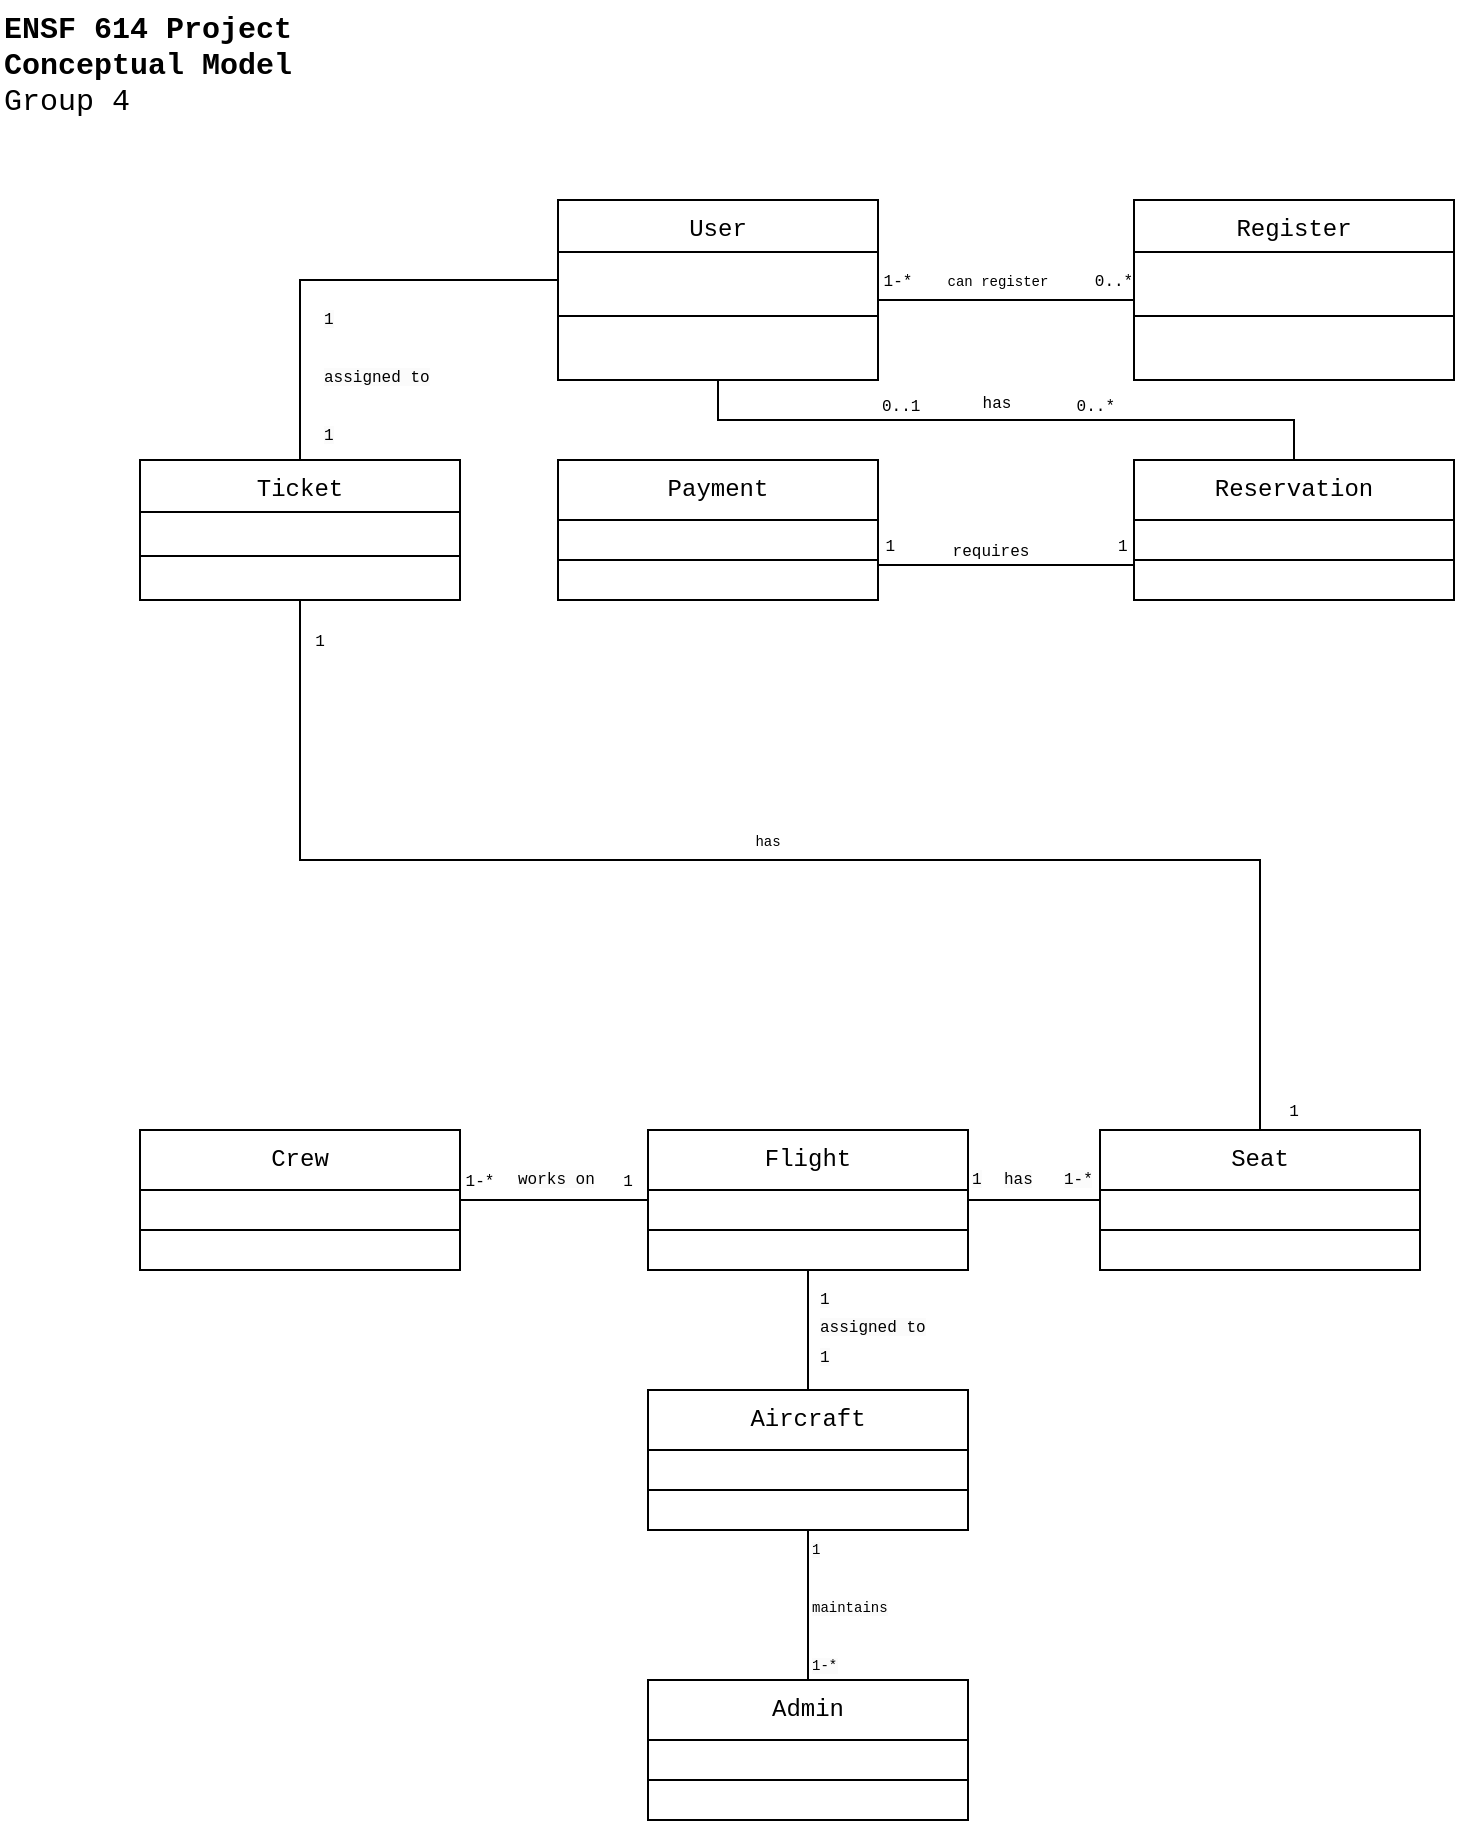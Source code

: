 <mxfile version="22.1.3" type="device">
  <diagram id="C5RBs43oDa-KdzZeNtuy" name="Page-1">
    <mxGraphModel dx="867" dy="505" grid="1" gridSize="10" guides="1" tooltips="1" connect="1" arrows="1" fold="1" page="1" pageScale="1" pageWidth="827" pageHeight="1169" math="0" shadow="0">
      <root>
        <mxCell id="WIyWlLk6GJQsqaUBKTNV-0" />
        <mxCell id="WIyWlLk6GJQsqaUBKTNV-1" parent="WIyWlLk6GJQsqaUBKTNV-0" />
        <mxCell id="zkfFHV4jXpPFQw0GAbJ--0" value="User" style="swimlane;fontStyle=0;align=center;verticalAlign=top;childLayout=stackLayout;horizontal=1;startSize=26;horizontalStack=0;resizeParent=1;resizeLast=0;collapsible=1;marginBottom=0;rounded=0;shadow=0;strokeWidth=1;fontFamily=Courier New;" parent="WIyWlLk6GJQsqaUBKTNV-1" vertex="1">
          <mxGeometry x="289" y="110" width="160" height="90" as="geometry">
            <mxRectangle x="230" y="140" width="160" height="26" as="alternateBounds" />
          </mxGeometry>
        </mxCell>
        <mxCell id="cbZATpeIqfi4D7oU9LFY-31" value="" style="endArrow=none;html=1;rounded=0;entryX=0.5;entryY=0;entryDx=0;entryDy=0;fontFamily=Courier New;" edge="1" parent="zkfFHV4jXpPFQw0GAbJ--0" target="zkfFHV4jXpPFQw0GAbJ--13">
          <mxGeometry width="50" height="50" relative="1" as="geometry">
            <mxPoint x="80" y="90" as="sourcePoint" />
            <mxPoint x="370" y="110" as="targetPoint" />
            <Array as="points">
              <mxPoint x="80" y="110" />
              <mxPoint x="368" y="110" />
            </Array>
          </mxGeometry>
        </mxCell>
        <mxCell id="zkfFHV4jXpPFQw0GAbJ--4" value="" style="line;html=1;strokeWidth=1;align=left;verticalAlign=middle;spacingTop=-1;spacingLeft=3;spacingRight=3;rotatable=0;labelPosition=right;points=[];portConstraint=eastwest;fontFamily=Courier New;" parent="zkfFHV4jXpPFQw0GAbJ--0" vertex="1">
          <mxGeometry y="26" width="160" height="64" as="geometry" />
        </mxCell>
        <mxCell id="zkfFHV4jXpPFQw0GAbJ--13" value="Reservation" style="swimlane;fontStyle=0;align=center;verticalAlign=top;childLayout=stackLayout;horizontal=1;startSize=30;horizontalStack=0;resizeParent=1;resizeLast=0;collapsible=1;marginBottom=0;rounded=0;shadow=0;strokeWidth=1;fontFamily=Courier New;" parent="WIyWlLk6GJQsqaUBKTNV-1" vertex="1">
          <mxGeometry x="577" y="240" width="160" height="70" as="geometry">
            <mxRectangle x="330" y="360" width="170" height="26" as="alternateBounds" />
          </mxGeometry>
        </mxCell>
        <mxCell id="zkfFHV4jXpPFQw0GAbJ--15" value="" style="line;html=1;strokeWidth=1;align=left;verticalAlign=middle;spacingTop=-1;spacingLeft=3;spacingRight=3;rotatable=0;labelPosition=right;points=[];portConstraint=eastwest;fontFamily=Courier New;" parent="zkfFHV4jXpPFQw0GAbJ--13" vertex="1">
          <mxGeometry y="30" width="160" height="40" as="geometry" />
        </mxCell>
        <mxCell id="zkfFHV4jXpPFQw0GAbJ--17" value="Register" style="swimlane;fontStyle=0;align=center;verticalAlign=top;childLayout=stackLayout;horizontal=1;startSize=26;horizontalStack=0;resizeParent=1;resizeLast=0;collapsible=1;marginBottom=0;rounded=0;shadow=0;strokeWidth=1;fontFamily=Courier New;" parent="WIyWlLk6GJQsqaUBKTNV-1" vertex="1">
          <mxGeometry x="577" y="110" width="160" height="90" as="geometry">
            <mxRectangle x="550" y="140" width="160" height="26" as="alternateBounds" />
          </mxGeometry>
        </mxCell>
        <mxCell id="zkfFHV4jXpPFQw0GAbJ--23" value="" style="line;html=1;strokeWidth=1;align=left;verticalAlign=middle;spacingTop=-1;spacingLeft=3;spacingRight=3;rotatable=0;labelPosition=right;points=[];portConstraint=eastwest;fontFamily=Courier New;" parent="zkfFHV4jXpPFQw0GAbJ--17" vertex="1">
          <mxGeometry y="26" width="160" height="64" as="geometry" />
        </mxCell>
        <mxCell id="cbZATpeIqfi4D7oU9LFY-0" value="&lt;font style=&quot;font-size: 15px;&quot;&gt;&lt;b&gt;ENSF 614 Project&lt;/b&gt;&lt;br&gt;&lt;b&gt;Conceptual Model&lt;/b&gt;&amp;nbsp;&lt;br&gt;Group 4&lt;/font&gt;" style="text;whiteSpace=wrap;html=1;fontFamily=Courier New;" vertex="1" parent="WIyWlLk6GJQsqaUBKTNV-1">
          <mxGeometry x="10" y="10" width="230" height="40" as="geometry" />
        </mxCell>
        <mxCell id="cbZATpeIqfi4D7oU9LFY-3" value="0..1" style="resizable=0;align=left;verticalAlign=bottom;labelBackgroundColor=none;fontSize=8;fontFamily=Courier New;" connectable="0" vertex="1" parent="WIyWlLk6GJQsqaUBKTNV-1">
          <mxGeometry x="449" y="220" as="geometry" />
        </mxCell>
        <mxCell id="cbZATpeIqfi4D7oU9LFY-5" value="0..*" style="resizable=0;align=right;verticalAlign=bottom;labelBackgroundColor=none;fontSize=8;fontFamily=Courier New;" connectable="0" vertex="1" parent="WIyWlLk6GJQsqaUBKTNV-1">
          <mxGeometry x="569.0" y="220" as="geometry" />
        </mxCell>
        <mxCell id="cbZATpeIqfi4D7oU9LFY-6" value="Payment" style="swimlane;fontStyle=0;align=center;verticalAlign=top;childLayout=stackLayout;horizontal=1;startSize=30;horizontalStack=0;resizeParent=1;resizeLast=0;collapsible=1;marginBottom=0;rounded=0;shadow=0;strokeWidth=1;fontFamily=Courier New;" vertex="1" parent="WIyWlLk6GJQsqaUBKTNV-1">
          <mxGeometry x="289" y="240" width="160" height="70" as="geometry">
            <mxRectangle x="330" y="360" width="170" height="26" as="alternateBounds" />
          </mxGeometry>
        </mxCell>
        <mxCell id="cbZATpeIqfi4D7oU9LFY-7" value="" style="line;html=1;strokeWidth=1;align=left;verticalAlign=middle;spacingTop=-1;spacingLeft=3;spacingRight=3;rotatable=0;labelPosition=right;points=[];portConstraint=eastwest;fontFamily=Courier New;" vertex="1" parent="cbZATpeIqfi4D7oU9LFY-6">
          <mxGeometry y="30" width="160" height="40" as="geometry" />
        </mxCell>
        <mxCell id="cbZATpeIqfi4D7oU9LFY-8" value="&lt;font style=&quot;font-size: 8px;&quot;&gt;has&lt;/font&gt;" style="text;html=1;resizable=0;points=[];;align=center;verticalAlign=middle;labelBackgroundColor=none;rounded=0;shadow=0;strokeWidth=1;fontSize=9;fontFamily=Courier New;" vertex="1" connectable="0" parent="WIyWlLk6GJQsqaUBKTNV-1">
          <mxGeometry x="509.003" y="210" as="geometry">
            <mxPoint x="-1" y="2" as="offset" />
          </mxGeometry>
        </mxCell>
        <mxCell id="cbZATpeIqfi4D7oU9LFY-10" value="Flight" style="swimlane;fontStyle=0;align=center;verticalAlign=top;childLayout=stackLayout;horizontal=1;startSize=30;horizontalStack=0;resizeParent=1;resizeLast=0;collapsible=1;marginBottom=0;rounded=0;shadow=0;strokeWidth=1;fontFamily=Courier New;" vertex="1" parent="WIyWlLk6GJQsqaUBKTNV-1">
          <mxGeometry x="334" y="575.05" width="160" height="70" as="geometry">
            <mxRectangle x="330" y="360" width="170" height="26" as="alternateBounds" />
          </mxGeometry>
        </mxCell>
        <mxCell id="cbZATpeIqfi4D7oU9LFY-11" value="" style="line;html=1;strokeWidth=1;align=left;verticalAlign=middle;spacingTop=-1;spacingLeft=3;spacingRight=3;rotatable=0;labelPosition=right;points=[];portConstraint=eastwest;fontFamily=Courier New;" vertex="1" parent="cbZATpeIqfi4D7oU9LFY-10">
          <mxGeometry y="30" width="160" height="40" as="geometry" />
        </mxCell>
        <mxCell id="cbZATpeIqfi4D7oU9LFY-12" value="Seat" style="swimlane;fontStyle=0;align=center;verticalAlign=top;childLayout=stackLayout;horizontal=1;startSize=30;horizontalStack=0;resizeParent=1;resizeLast=0;collapsible=1;marginBottom=0;rounded=0;shadow=0;strokeWidth=1;fontFamily=Courier New;" vertex="1" parent="WIyWlLk6GJQsqaUBKTNV-1">
          <mxGeometry x="560" y="575.05" width="160" height="70" as="geometry">
            <mxRectangle x="330" y="360" width="170" height="26" as="alternateBounds" />
          </mxGeometry>
        </mxCell>
        <mxCell id="cbZATpeIqfi4D7oU9LFY-13" value="" style="line;html=1;strokeWidth=1;align=left;verticalAlign=middle;spacingTop=-1;spacingLeft=3;spacingRight=3;rotatable=0;labelPosition=right;points=[];portConstraint=eastwest;" vertex="1" parent="cbZATpeIqfi4D7oU9LFY-12">
          <mxGeometry y="30" width="160" height="40" as="geometry" />
        </mxCell>
        <mxCell id="cbZATpeIqfi4D7oU9LFY-14" value="1" style="resizable=0;align=left;verticalAlign=bottom;labelBackgroundColor=none;fontSize=8;fontFamily=Courier New;" connectable="0" vertex="1" parent="WIyWlLk6GJQsqaUBKTNV-1">
          <mxGeometry x="567" y="290" as="geometry" />
        </mxCell>
        <mxCell id="cbZATpeIqfi4D7oU9LFY-15" value="1" style="resizable=0;align=right;verticalAlign=bottom;labelBackgroundColor=none;fontSize=8;fontFamily=Courier New;" connectable="0" vertex="1" parent="WIyWlLk6GJQsqaUBKTNV-1">
          <mxGeometry x="459.0" y="290" as="geometry" />
        </mxCell>
        <mxCell id="cbZATpeIqfi4D7oU9LFY-16" value="&lt;font style=&quot;font-size: 8px;&quot;&gt;requires&lt;/font&gt;" style="text;html=1;resizable=0;points=[];;align=center;verticalAlign=middle;labelBackgroundColor=none;rounded=0;shadow=0;strokeWidth=1;fontSize=9;fontFamily=Courier New;" vertex="1" connectable="0" parent="WIyWlLk6GJQsqaUBKTNV-1">
          <mxGeometry x="519.003" y="250" as="geometry">
            <mxPoint x="-14" y="36" as="offset" />
          </mxGeometry>
        </mxCell>
        <mxCell id="cbZATpeIqfi4D7oU9LFY-17" value="Admin" style="swimlane;fontStyle=0;align=center;verticalAlign=top;childLayout=stackLayout;horizontal=1;startSize=30;horizontalStack=0;resizeParent=1;resizeLast=0;collapsible=1;marginBottom=0;rounded=0;shadow=0;strokeWidth=1;fontFamily=Courier New;" vertex="1" parent="WIyWlLk6GJQsqaUBKTNV-1">
          <mxGeometry x="334" y="850" width="160" height="70" as="geometry">
            <mxRectangle x="330" y="360" width="170" height="26" as="alternateBounds" />
          </mxGeometry>
        </mxCell>
        <mxCell id="cbZATpeIqfi4D7oU9LFY-18" value="" style="line;html=1;strokeWidth=1;align=left;verticalAlign=middle;spacingTop=-1;spacingLeft=3;spacingRight=3;rotatable=0;labelPosition=right;points=[];portConstraint=eastwest;fontFamily=Courier New;" vertex="1" parent="cbZATpeIqfi4D7oU9LFY-17">
          <mxGeometry y="30" width="160" height="40" as="geometry" />
        </mxCell>
        <mxCell id="cbZATpeIqfi4D7oU9LFY-19" value="Aircraft" style="swimlane;fontStyle=0;align=center;verticalAlign=top;childLayout=stackLayout;horizontal=1;startSize=30;horizontalStack=0;resizeParent=1;resizeLast=0;collapsible=1;marginBottom=0;rounded=0;shadow=0;strokeWidth=1;fontFamily=Courier New;" vertex="1" parent="WIyWlLk6GJQsqaUBKTNV-1">
          <mxGeometry x="334" y="705.05" width="160" height="70" as="geometry">
            <mxRectangle x="330" y="360" width="170" height="26" as="alternateBounds" />
          </mxGeometry>
        </mxCell>
        <mxCell id="cbZATpeIqfi4D7oU9LFY-20" value="" style="line;html=1;strokeWidth=1;align=left;verticalAlign=middle;spacingTop=-1;spacingLeft=3;spacingRight=3;rotatable=0;labelPosition=right;points=[];portConstraint=eastwest;fontFamily=Courier New;" vertex="1" parent="cbZATpeIqfi4D7oU9LFY-19">
          <mxGeometry y="30" width="160" height="40" as="geometry" />
        </mxCell>
        <mxCell id="cbZATpeIqfi4D7oU9LFY-24" value="Crew" style="swimlane;fontStyle=0;align=center;verticalAlign=top;childLayout=stackLayout;horizontal=1;startSize=30;horizontalStack=0;resizeParent=1;resizeLast=0;collapsible=1;marginBottom=0;rounded=0;shadow=0;strokeWidth=1;fontFamily=Courier New;" vertex="1" parent="WIyWlLk6GJQsqaUBKTNV-1">
          <mxGeometry x="80" y="575.05" width="160" height="70" as="geometry">
            <mxRectangle x="330" y="360" width="170" height="26" as="alternateBounds" />
          </mxGeometry>
        </mxCell>
        <mxCell id="cbZATpeIqfi4D7oU9LFY-25" value="" style="line;html=1;strokeWidth=1;align=left;verticalAlign=middle;spacingTop=-1;spacingLeft=3;spacingRight=3;rotatable=0;labelPosition=right;points=[];portConstraint=eastwest;fontFamily=Courier New;" vertex="1" parent="cbZATpeIqfi4D7oU9LFY-24">
          <mxGeometry y="30" width="160" height="40" as="geometry" />
        </mxCell>
        <mxCell id="cbZATpeIqfi4D7oU9LFY-27" value="" style="endArrow=none;html=1;rounded=0;exitX=1;exitY=0.5;exitDx=0;exitDy=0;entryX=0;entryY=0.5;entryDx=0;entryDy=0;fontFamily=Courier New;" edge="1" parent="WIyWlLk6GJQsqaUBKTNV-1">
          <mxGeometry width="50" height="50" relative="1" as="geometry">
            <mxPoint x="449" y="160" as="sourcePoint" />
            <mxPoint x="577" y="160" as="targetPoint" />
          </mxGeometry>
        </mxCell>
        <mxCell id="cbZATpeIqfi4D7oU9LFY-28" value="&lt;font style=&quot;font-size: 7px;&quot;&gt;can register&lt;/font&gt;" style="text;html=1;strokeColor=none;fillColor=none;align=center;verticalAlign=middle;whiteSpace=wrap;rounded=0;fontFamily=Courier New;" vertex="1" parent="WIyWlLk6GJQsqaUBKTNV-1">
          <mxGeometry x="474" y="145" width="70" height="10" as="geometry" />
        </mxCell>
        <mxCell id="cbZATpeIqfi4D7oU9LFY-29" value="&lt;font style=&quot;font-size: 8px;&quot;&gt;1-*&lt;/font&gt;" style="text;html=1;strokeColor=none;fillColor=none;align=center;verticalAlign=middle;whiteSpace=wrap;rounded=0;fontFamily=Courier New;" vertex="1" parent="WIyWlLk6GJQsqaUBKTNV-1">
          <mxGeometry x="449" y="140" width="20" height="20" as="geometry" />
        </mxCell>
        <mxCell id="cbZATpeIqfi4D7oU9LFY-30" value="&lt;font style=&quot;font-size: 8px;&quot;&gt;0..*&lt;/font&gt;" style="text;html=1;strokeColor=none;fillColor=none;align=center;verticalAlign=middle;whiteSpace=wrap;rounded=0;fontFamily=Courier New;" vertex="1" parent="WIyWlLk6GJQsqaUBKTNV-1">
          <mxGeometry x="557" y="140" width="20" height="20" as="geometry" />
        </mxCell>
        <mxCell id="cbZATpeIqfi4D7oU9LFY-32" value="" style="endArrow=none;html=1;rounded=0;entryX=0;entryY=0.75;entryDx=0;entryDy=0;exitX=1;exitY=0.75;exitDx=0;exitDy=0;fontFamily=Courier New;" edge="1" parent="WIyWlLk6GJQsqaUBKTNV-1" source="cbZATpeIqfi4D7oU9LFY-6" target="zkfFHV4jXpPFQw0GAbJ--13">
          <mxGeometry width="50" height="50" relative="1" as="geometry">
            <mxPoint x="449" y="280" as="sourcePoint" />
            <mxPoint x="539" y="310" as="targetPoint" />
          </mxGeometry>
        </mxCell>
        <mxCell id="cbZATpeIqfi4D7oU9LFY-33" value="" style="endArrow=none;html=1;rounded=0;entryX=0;entryY=0.5;entryDx=0;entryDy=0;exitX=1;exitY=0.5;exitDx=0;exitDy=0;fontFamily=Courier New;" edge="1" parent="WIyWlLk6GJQsqaUBKTNV-1" source="cbZATpeIqfi4D7oU9LFY-24" target="cbZATpeIqfi4D7oU9LFY-10">
          <mxGeometry width="50" height="50" relative="1" as="geometry">
            <mxPoint x="200" y="615" as="sourcePoint" />
            <mxPoint x="340" y="615" as="targetPoint" />
          </mxGeometry>
        </mxCell>
        <mxCell id="cbZATpeIqfi4D7oU9LFY-35" value="&lt;span style=&quot;color: rgb(0, 0, 0); font-size: 8px; font-style: normal; font-variant-ligatures: normal; font-variant-caps: normal; font-weight: 400; letter-spacing: normal; orphans: 2; text-align: center; text-indent: 0px; text-transform: none; widows: 2; word-spacing: 0px; -webkit-text-stroke-width: 0px; background-color: rgb(251, 251, 251); text-decoration-thickness: initial; text-decoration-style: initial; text-decoration-color: initial; float: none; display: inline !important;&quot;&gt;works on&lt;/span&gt;" style="text;whiteSpace=wrap;html=1;fontFamily=Courier New;" vertex="1" parent="WIyWlLk6GJQsqaUBKTNV-1">
          <mxGeometry x="266.5" y="585" width="47.5" height="20" as="geometry" />
        </mxCell>
        <mxCell id="cbZATpeIqfi4D7oU9LFY-38" value="" style="endArrow=none;html=1;rounded=0;exitX=0.5;exitY=0;exitDx=0;exitDy=0;entryX=0.5;entryY=1;entryDx=0;entryDy=0;fontFamily=Courier New;" edge="1" parent="WIyWlLk6GJQsqaUBKTNV-1" source="cbZATpeIqfi4D7oU9LFY-19" target="cbZATpeIqfi4D7oU9LFY-10">
          <mxGeometry width="50" height="50" relative="1" as="geometry">
            <mxPoint x="370" y="695" as="sourcePoint" />
            <mxPoint x="420" y="645" as="targetPoint" />
          </mxGeometry>
        </mxCell>
        <mxCell id="cbZATpeIqfi4D7oU9LFY-39" value="" style="endArrow=none;html=1;rounded=0;entryX=0.5;entryY=1;entryDx=0;entryDy=0;exitX=0.5;exitY=0;exitDx=0;exitDy=0;fontFamily=Courier New;" edge="1" parent="WIyWlLk6GJQsqaUBKTNV-1" source="cbZATpeIqfi4D7oU9LFY-17" target="cbZATpeIqfi4D7oU9LFY-19">
          <mxGeometry width="50" height="50" relative="1" as="geometry">
            <mxPoint x="370" y="845" as="sourcePoint" />
            <mxPoint x="420" y="795" as="targetPoint" />
          </mxGeometry>
        </mxCell>
        <mxCell id="cbZATpeIqfi4D7oU9LFY-40" value="" style="endArrow=none;html=1;rounded=0;exitX=1;exitY=0.5;exitDx=0;exitDy=0;entryX=0;entryY=0.5;entryDx=0;entryDy=0;fontFamily=Courier New;" edge="1" parent="WIyWlLk6GJQsqaUBKTNV-1" source="cbZATpeIqfi4D7oU9LFY-10" target="cbZATpeIqfi4D7oU9LFY-12">
          <mxGeometry width="50" height="50" relative="1" as="geometry">
            <mxPoint x="500" y="605" as="sourcePoint" />
            <mxPoint x="550" y="555" as="targetPoint" />
          </mxGeometry>
        </mxCell>
        <mxCell id="cbZATpeIqfi4D7oU9LFY-41" value="&lt;span style=&quot;color: rgb(0, 0, 0); font-size: 8px; font-style: normal; font-variant-ligatures: normal; font-variant-caps: normal; font-weight: 400; letter-spacing: normal; orphans: 2; text-align: center; text-indent: 0px; text-transform: none; widows: 2; word-spacing: 0px; -webkit-text-stroke-width: 0px; background-color: rgb(251, 251, 251); text-decoration-thickness: initial; text-decoration-style: initial; text-decoration-color: initial; float: none; display: inline !important;&quot;&gt;has&lt;/span&gt;" style="text;whiteSpace=wrap;html=1;fontFamily=Courier New;" vertex="1" parent="WIyWlLk6GJQsqaUBKTNV-1">
          <mxGeometry x="510" y="585" width="30" height="20" as="geometry" />
        </mxCell>
        <mxCell id="cbZATpeIqfi4D7oU9LFY-42" value="&lt;span style=&quot;color: rgb(0, 0, 0); font-size: 8px; font-style: normal; font-variant-ligatures: normal; font-variant-caps: normal; font-weight: 400; letter-spacing: normal; orphans: 2; text-align: right; text-indent: 0px; text-transform: none; widows: 2; word-spacing: 0px; -webkit-text-stroke-width: 0px; background-color: rgb(251, 251, 251); text-decoration-thickness: initial; text-decoration-style: initial; text-decoration-color: initial; float: none; display: inline !important;&quot;&gt;1-*&lt;/span&gt;" style="text;whiteSpace=wrap;html=1;fontFamily=Courier New;" vertex="1" parent="WIyWlLk6GJQsqaUBKTNV-1">
          <mxGeometry x="540" y="585" width="20" height="20" as="geometry" />
        </mxCell>
        <mxCell id="cbZATpeIqfi4D7oU9LFY-43" value="&lt;span style=&quot;color: rgb(0, 0, 0); font-size: 8px; font-style: normal; font-variant-ligatures: normal; font-variant-caps: normal; font-weight: 400; letter-spacing: normal; orphans: 2; text-align: right; text-indent: 0px; text-transform: none; widows: 2; word-spacing: 0px; -webkit-text-stroke-width: 0px; background-color: rgb(251, 251, 251); text-decoration-thickness: initial; text-decoration-style: initial; text-decoration-color: initial; float: none; display: inline !important;&quot;&gt;1&lt;/span&gt;" style="text;whiteSpace=wrap;html=1;fontFamily=Courier New;" vertex="1" parent="WIyWlLk6GJQsqaUBKTNV-1">
          <mxGeometry x="494" y="585" width="20" height="20" as="geometry" />
        </mxCell>
        <mxCell id="cbZATpeIqfi4D7oU9LFY-44" value="&lt;span style=&quot;color: rgb(0, 0, 0); font-size: 8px; font-style: normal; font-variant-ligatures: normal; font-variant-caps: normal; font-weight: 400; letter-spacing: normal; orphans: 2; text-align: center; text-indent: 0px; text-transform: none; widows: 2; word-spacing: 0px; -webkit-text-stroke-width: 0px; background-color: rgb(251, 251, 251); text-decoration-thickness: initial; text-decoration-style: initial; text-decoration-color: initial; float: none; display: inline !important;&quot;&gt;1&lt;br&gt;assigned to&lt;br&gt;1&lt;br&gt;&lt;/span&gt;" style="text;whiteSpace=wrap;html=1;fontFamily=Courier New;" vertex="1" parent="WIyWlLk6GJQsqaUBKTNV-1">
          <mxGeometry x="418" y="645.05" width="56" height="20" as="geometry" />
        </mxCell>
        <mxCell id="cbZATpeIqfi4D7oU9LFY-47" value="&lt;span style=&quot;color: rgb(0, 0, 0); font-size: 7px; font-style: normal; font-variant-ligatures: normal; font-variant-caps: normal; font-weight: 400; letter-spacing: normal; orphans: 2; text-align: center; text-indent: 0px; text-transform: none; widows: 2; word-spacing: 0px; -webkit-text-stroke-width: 0px; background-color: rgb(251, 251, 251); text-decoration-thickness: initial; text-decoration-style: initial; text-decoration-color: initial; float: none; display: inline !important;&quot;&gt;1&lt;br&gt;&lt;br&gt;maintains&lt;br&gt;&lt;br&gt;1-*&lt;br&gt;&lt;/span&gt;" style="text;whiteSpace=wrap;html=1;fontFamily=Courier New;" vertex="1" parent="WIyWlLk6GJQsqaUBKTNV-1">
          <mxGeometry x="414" y="770" width="56" height="5.05" as="geometry" />
        </mxCell>
        <mxCell id="cbZATpeIqfi4D7oU9LFY-49" value="&lt;font style=&quot;font-size: 7px;&quot;&gt;has&lt;/font&gt;" style="text;html=1;strokeColor=none;fillColor=none;align=center;verticalAlign=middle;whiteSpace=wrap;rounded=0;fontFamily=Courier New;" vertex="1" parent="WIyWlLk6GJQsqaUBKTNV-1">
          <mxGeometry x="359" y="425" width="70" height="10" as="geometry" />
        </mxCell>
        <mxCell id="cbZATpeIqfi4D7oU9LFY-50" value="&lt;font style=&quot;font-size: 8px;&quot;&gt;1&lt;/font&gt;" style="text;html=1;strokeColor=none;fillColor=none;align=center;verticalAlign=middle;whiteSpace=wrap;rounded=0;fontFamily=Courier New;" vertex="1" parent="WIyWlLk6GJQsqaUBKTNV-1">
          <mxGeometry x="160" y="320" width="20" height="20" as="geometry" />
        </mxCell>
        <mxCell id="cbZATpeIqfi4D7oU9LFY-51" value="&lt;font style=&quot;font-size: 8px;&quot;&gt;1&lt;/font&gt;" style="text;html=1;strokeColor=none;fillColor=none;align=center;verticalAlign=middle;whiteSpace=wrap;rounded=0;fontFamily=Courier New;" vertex="1" parent="WIyWlLk6GJQsqaUBKTNV-1">
          <mxGeometry x="647" y="555.05" width="20" height="20" as="geometry" />
        </mxCell>
        <mxCell id="cbZATpeIqfi4D7oU9LFY-53" value="" style="endArrow=none;html=1;rounded=0;exitX=0.5;exitY=0;exitDx=0;exitDy=0;" edge="1" parent="WIyWlLk6GJQsqaUBKTNV-1" source="cbZATpeIqfi4D7oU9LFY-54">
          <mxGeometry width="50" height="50" relative="1" as="geometry">
            <mxPoint x="169" y="270" as="sourcePoint" />
            <mxPoint x="289" y="150" as="targetPoint" />
            <Array as="points">
              <mxPoint x="160" y="150" />
            </Array>
          </mxGeometry>
        </mxCell>
        <mxCell id="cbZATpeIqfi4D7oU9LFY-54" value="Ticket" style="swimlane;fontStyle=0;align=center;verticalAlign=top;childLayout=stackLayout;horizontal=1;startSize=26;horizontalStack=0;resizeParent=1;resizeLast=0;collapsible=1;marginBottom=0;rounded=0;shadow=0;strokeWidth=1;fontFamily=Courier New;" vertex="1" parent="WIyWlLk6GJQsqaUBKTNV-1">
          <mxGeometry x="80" y="240" width="160" height="70" as="geometry">
            <mxRectangle x="230" y="140" width="160" height="26" as="alternateBounds" />
          </mxGeometry>
        </mxCell>
        <mxCell id="cbZATpeIqfi4D7oU9LFY-56" value="" style="line;html=1;strokeWidth=1;align=left;verticalAlign=middle;spacingTop=-1;spacingLeft=3;spacingRight=3;rotatable=0;labelPosition=right;points=[];portConstraint=eastwest;fontFamily=Courier New;" vertex="1" parent="cbZATpeIqfi4D7oU9LFY-54">
          <mxGeometry y="26" width="160" height="44" as="geometry" />
        </mxCell>
        <mxCell id="cbZATpeIqfi4D7oU9LFY-57" value="" style="endArrow=none;html=1;rounded=0;exitX=0.5;exitY=0;exitDx=0;exitDy=0;" edge="1" parent="WIyWlLk6GJQsqaUBKTNV-1" source="cbZATpeIqfi4D7oU9LFY-12">
          <mxGeometry width="50" height="50" relative="1" as="geometry">
            <mxPoint x="160" y="520" as="sourcePoint" />
            <mxPoint x="160" y="310" as="targetPoint" />
            <Array as="points">
              <mxPoint x="640" y="440" />
              <mxPoint x="160" y="440" />
            </Array>
          </mxGeometry>
        </mxCell>
        <mxCell id="cbZATpeIqfi4D7oU9LFY-58" value="&lt;span style=&quot;color: rgb(0, 0, 0); font-size: 8px; font-style: normal; font-variant-ligatures: normal; font-variant-caps: normal; font-weight: 400; letter-spacing: normal; orphans: 2; text-align: center; text-indent: 0px; text-transform: none; widows: 2; word-spacing: 0px; -webkit-text-stroke-width: 0px; background-color: rgb(251, 251, 251); text-decoration-thickness: initial; text-decoration-style: initial; text-decoration-color: initial; float: none; display: inline !important;&quot;&gt;1&lt;br&gt;&lt;br&gt;assigned to&lt;br&gt;&lt;br&gt;1&lt;br&gt;&lt;/span&gt;" style="text;whiteSpace=wrap;html=1;fontFamily=Courier New;" vertex="1" parent="WIyWlLk6GJQsqaUBKTNV-1">
          <mxGeometry x="170" y="155.0" width="56" height="20" as="geometry" />
        </mxCell>
        <mxCell id="cbZATpeIqfi4D7oU9LFY-59" value="&lt;font style=&quot;font-size: 8px;&quot;&gt;1-*&lt;/font&gt;" style="text;html=1;strokeColor=none;fillColor=none;align=center;verticalAlign=middle;whiteSpace=wrap;rounded=0;fontFamily=Courier New;" vertex="1" parent="WIyWlLk6GJQsqaUBKTNV-1">
          <mxGeometry x="240" y="590" width="20" height="20" as="geometry" />
        </mxCell>
        <mxCell id="cbZATpeIqfi4D7oU9LFY-60" value="&lt;font style=&quot;font-size: 8px;&quot;&gt;1&lt;/font&gt;" style="text;html=1;strokeColor=none;fillColor=none;align=center;verticalAlign=middle;whiteSpace=wrap;rounded=0;fontFamily=Courier New;" vertex="1" parent="WIyWlLk6GJQsqaUBKTNV-1">
          <mxGeometry x="314" y="590" width="20" height="20" as="geometry" />
        </mxCell>
      </root>
    </mxGraphModel>
  </diagram>
</mxfile>
